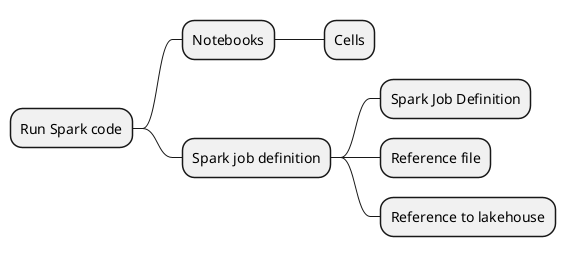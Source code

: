 @startmindmap
* Run Spark code
** Notebooks
*** Cells
** Spark job definition
*** Spark Job Definition
*** Reference file
*** Reference to lakehouse
@endmindmap